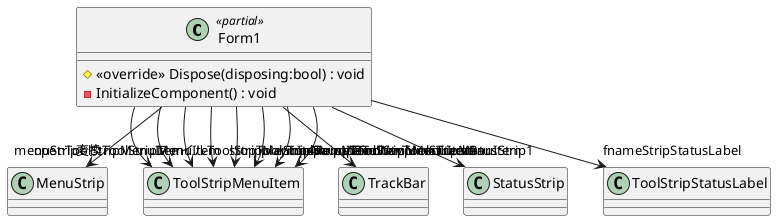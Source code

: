 @startuml
class Form1 <<partial>> {
    # <<override>> Dispose(disposing:bool) : void
    - InitializeComponent() : void
}
Form1 --> "menuStrip1" MenuStrip
Form1 --> "ファイルToolStripMenuItem" ToolStripMenuItem
Form1 --> "openToolStripMenuItem" ToolStripMenuItem
Form1 --> "playToolStripMenuItem" ToolStripMenuItem
Form1 --> "stopToolStripMenuItem" ToolStripMenuItem
Form1 --> "volumeTrackBar" TrackBar
Form1 --> "statusStrip1" StatusStrip
Form1 --> "fnameStripStatusLabel" ToolStripStatusLabel
Form1 --> "変換ToolStripMenuItem" ToolStripMenuItem
Form1 --> "mp4Tomp3ToolStripMenuItem" ToolStripMenuItem
Form1 --> "mp3ToWavToolStripMenuItem" ToolStripMenuItem
Form1 --> "pauseToolStripMenuItem1" ToolStripMenuItem
@enduml
